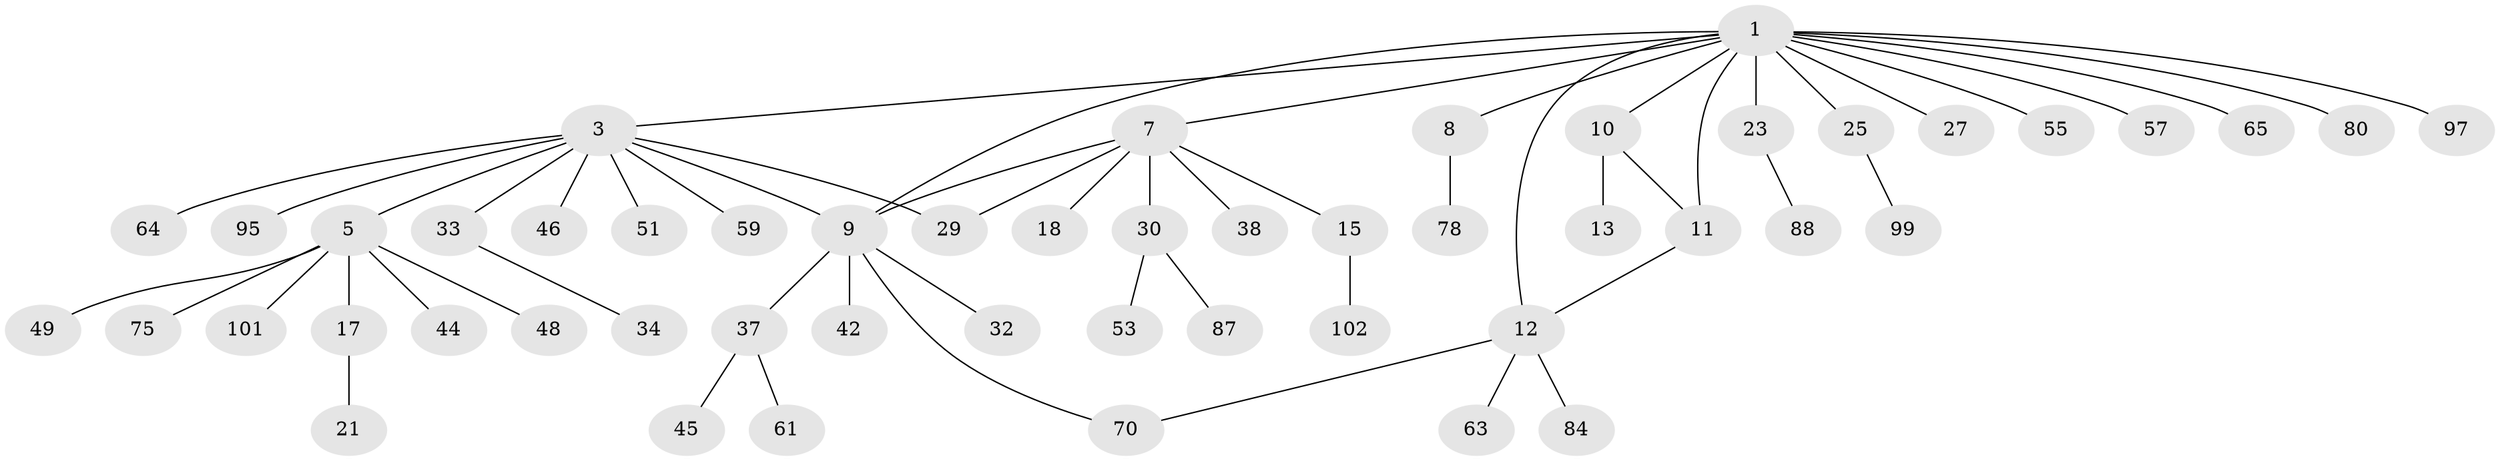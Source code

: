 // original degree distribution, {4: 0.049019607843137254, 8: 0.00980392156862745, 13: 0.00980392156862745, 1: 0.6176470588235294, 9: 0.029411764705882353, 2: 0.17647058823529413, 7: 0.0196078431372549, 5: 0.029411764705882353, 3: 0.058823529411764705}
// Generated by graph-tools (version 1.1) at 2025/18/03/04/25 18:18:16]
// undirected, 51 vertices, 56 edges
graph export_dot {
graph [start="1"]
  node [color=gray90,style=filled];
  1 [super="+2+91"];
  3 [super="+39+4+31+41"];
  5 [super="+24+50"];
  7 [super="+35+85+58"];
  8;
  9 [super="+19+20"];
  10 [super="+73"];
  11 [super="+81+74+56"];
  12 [super="+40+14+22"];
  13;
  15;
  17;
  18;
  21;
  23;
  25;
  27;
  29;
  30;
  32 [super="+36+60+67"];
  33 [super="+92"];
  34;
  37;
  38;
  42;
  44;
  45;
  46;
  48;
  49;
  51;
  53 [super="+72"];
  55;
  57 [super="+71"];
  59;
  61;
  63 [super="+68+79"];
  64;
  65;
  70;
  75;
  78;
  80;
  84;
  87 [super="+96"];
  88 [super="+98+93"];
  95;
  97;
  99;
  101;
  102;
  1 -- 7;
  1 -- 25;
  1 -- 65;
  1 -- 97;
  1 -- 3;
  1 -- 8;
  1 -- 9;
  1 -- 10;
  1 -- 11;
  1 -- 80;
  1 -- 23;
  1 -- 55;
  1 -- 57;
  1 -- 27;
  1 -- 12;
  3 -- 5;
  3 -- 29;
  3 -- 33;
  3 -- 46;
  3 -- 51;
  3 -- 59;
  3 -- 64;
  3 -- 95;
  3 -- 9;
  5 -- 17;
  5 -- 44;
  5 -- 48;
  5 -- 49;
  5 -- 75;
  5 -- 101;
  7 -- 9;
  7 -- 15;
  7 -- 18;
  7 -- 30;
  7 -- 38;
  7 -- 29;
  8 -- 78;
  9 -- 42;
  9 -- 70;
  9 -- 32;
  9 -- 37;
  10 -- 11;
  10 -- 13;
  11 -- 12;
  12 -- 63;
  12 -- 70;
  12 -- 84;
  15 -- 102;
  17 -- 21;
  23 -- 88;
  25 -- 99;
  30 -- 53;
  30 -- 87;
  33 -- 34;
  37 -- 45;
  37 -- 61;
}
